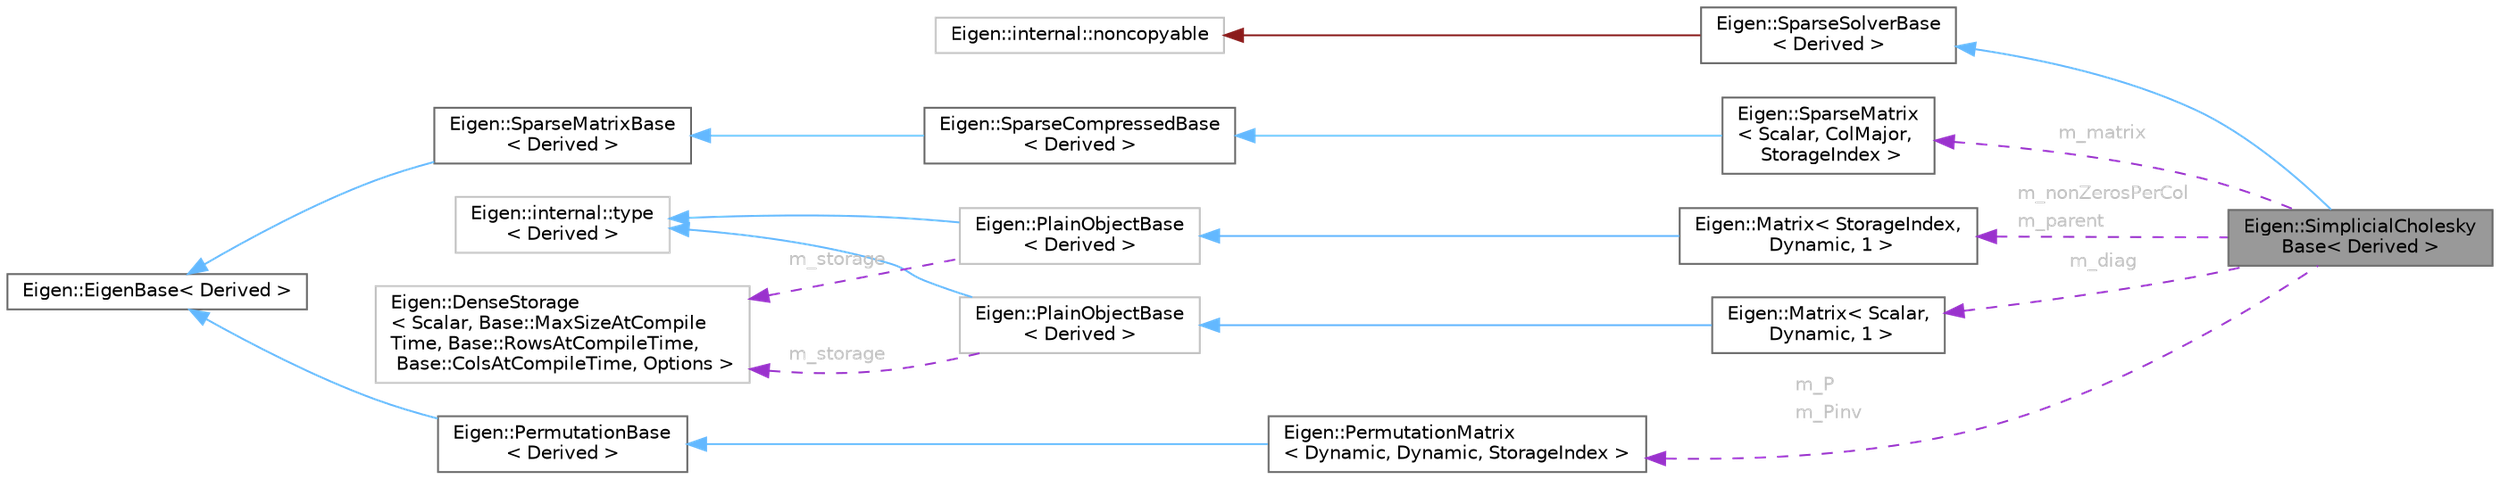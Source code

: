 digraph "Eigen::SimplicialCholeskyBase&lt; Derived &gt;"
{
 // LATEX_PDF_SIZE
  bgcolor="transparent";
  edge [fontname=Helvetica,fontsize=10,labelfontname=Helvetica,labelfontsize=10];
  node [fontname=Helvetica,fontsize=10,shape=box,height=0.2,width=0.4];
  rankdir="LR";
  Node1 [id="Node000001",label="Eigen::SimplicialCholesky\lBase\< Derived \>",height=0.2,width=0.4,color="gray40", fillcolor="grey60", style="filled", fontcolor="black",tooltip="A base class for direct sparse Cholesky factorizations."];
  Node2 -> Node1 [id="edge18_Node000001_Node000002",dir="back",color="steelblue1",style="solid",tooltip=" "];
  Node2 [id="Node000002",label="Eigen::SparseSolverBase\l\< Derived \>",height=0.2,width=0.4,color="gray40", fillcolor="white", style="filled",URL="$classEigen_1_1SparseSolverBase.html",tooltip="A base class for sparse solvers."];
  Node3 -> Node2 [id="edge19_Node000002_Node000003",dir="back",color="firebrick4",style="solid",tooltip=" "];
  Node3 [id="Node000003",label="Eigen::internal::noncopyable",height=0.2,width=0.4,color="grey75", fillcolor="white", style="filled",URL="$classEigen_1_1internal_1_1noncopyable.html",tooltip=" "];
  Node4 -> Node1 [id="edge20_Node000001_Node000004",dir="back",color="darkorchid3",style="dashed",tooltip=" ",label=<<TABLE CELLBORDER="0" BORDER="0"><TR><TD VALIGN="top" ALIGN="LEFT" CELLPADDING="1" CELLSPACING="0">m_matrix</TD></TR>
</TABLE>> ,fontcolor="grey" ];
  Node4 [id="Node000004",label="Eigen::SparseMatrix\l\< Scalar, ColMajor,\l StorageIndex \>",height=0.2,width=0.4,color="gray40", fillcolor="white", style="filled",URL="$classEigen_1_1SparseMatrix.html",tooltip=" "];
  Node5 -> Node4 [id="edge21_Node000004_Node000005",dir="back",color="steelblue1",style="solid",tooltip=" "];
  Node5 [id="Node000005",label="Eigen::SparseCompressedBase\l\< Derived \>",height=0.2,width=0.4,color="gray40", fillcolor="white", style="filled",URL="$classEigen_1_1SparseCompressedBase.html",tooltip="Common base class for sparse [compressed]-{row|column}-storage format."];
  Node6 -> Node5 [id="edge22_Node000005_Node000006",dir="back",color="steelblue1",style="solid",tooltip=" "];
  Node6 [id="Node000006",label="Eigen::SparseMatrixBase\l\< Derived \>",height=0.2,width=0.4,color="gray40", fillcolor="white", style="filled",URL="$classEigen_1_1SparseMatrixBase.html",tooltip="Base class of any sparse matrices or sparse expressions."];
  Node7 -> Node6 [id="edge23_Node000006_Node000007",dir="back",color="steelblue1",style="solid",tooltip=" "];
  Node7 [id="Node000007",label="Eigen::EigenBase\< Derived \>",height=0.2,width=0.4,color="gray40", fillcolor="white", style="filled",URL="$structEigen_1_1EigenBase.html",tooltip=" "];
  Node8 -> Node1 [id="edge24_Node000001_Node000008",dir="back",color="darkorchid3",style="dashed",tooltip=" ",label=<<TABLE CELLBORDER="0" BORDER="0"><TR><TD VALIGN="top" ALIGN="LEFT" CELLPADDING="1" CELLSPACING="0">m_diag</TD></TR>
</TABLE>> ,fontcolor="grey" ];
  Node8 [id="Node000008",label="Eigen::Matrix\< Scalar,\l Dynamic, 1 \>",height=0.2,width=0.4,color="gray40", fillcolor="white", style="filled",URL="$classEigen_1_1Matrix.html",tooltip=" "];
  Node9 -> Node8 [id="edge25_Node000008_Node000009",dir="back",color="steelblue1",style="solid",tooltip=" "];
  Node9 [id="Node000009",label="Eigen::PlainObjectBase\l\< Derived \>",height=0.2,width=0.4,color="grey75", fillcolor="white", style="filled",URL="$classEigen_1_1PlainObjectBase.html",tooltip=" "];
  Node10 -> Node9 [id="edge26_Node000009_Node000010",dir="back",color="steelblue1",style="solid",tooltip=" "];
  Node10 [id="Node000010",label="Eigen::internal::type\l\< Derived \>",height=0.2,width=0.4,color="grey75", fillcolor="white", style="filled",URL="$structEigen_1_1internal_1_1dense__xpr__base.html",tooltip=" "];
  Node11 -> Node9 [id="edge27_Node000009_Node000011",dir="back",color="darkorchid3",style="dashed",tooltip=" ",label=<<TABLE CELLBORDER="0" BORDER="0"><TR><TD VALIGN="top" ALIGN="LEFT" CELLPADDING="1" CELLSPACING="0">m_storage</TD></TR>
</TABLE>> ,fontcolor="grey" ];
  Node11 [id="Node000011",label="Eigen::DenseStorage\l\< Scalar, Base::MaxSizeAtCompile\lTime, Base::RowsAtCompileTime,\l Base::ColsAtCompileTime, Options \>",height=0.2,width=0.4,color="grey75", fillcolor="white", style="filled",URL="$classEigen_1_1DenseStorage.html",tooltip=" "];
  Node12 -> Node1 [id="edge28_Node000001_Node000012",dir="back",color="darkorchid3",style="dashed",tooltip=" ",label=<<TABLE CELLBORDER="0" BORDER="0"><TR><TD VALIGN="top" ALIGN="LEFT" CELLPADDING="1" CELLSPACING="0">m_nonZerosPerCol</TD></TR>
<TR><TD VALIGN="top" ALIGN="LEFT" CELLPADDING="1" CELLSPACING="0">m_parent</TD></TR>
</TABLE>> ,fontcolor="grey" ];
  Node12 [id="Node000012",label="Eigen::Matrix\< StorageIndex,\l Dynamic, 1 \>",height=0.2,width=0.4,color="gray40", fillcolor="white", style="filled",URL="$classEigen_1_1Matrix.html",tooltip=" "];
  Node13 -> Node12 [id="edge29_Node000012_Node000013",dir="back",color="steelblue1",style="solid",tooltip=" "];
  Node13 [id="Node000013",label="Eigen::PlainObjectBase\l\< Derived \>",height=0.2,width=0.4,color="grey75", fillcolor="white", style="filled",URL="$classEigen_1_1PlainObjectBase.html",tooltip=" "];
  Node10 -> Node13 [id="edge30_Node000013_Node000010",dir="back",color="steelblue1",style="solid",tooltip=" "];
  Node11 -> Node13 [id="edge31_Node000013_Node000011",dir="back",color="darkorchid3",style="dashed",tooltip=" ",label=<<TABLE CELLBORDER="0" BORDER="0"><TR><TD VALIGN="top" ALIGN="LEFT" CELLPADDING="1" CELLSPACING="0">m_storage</TD></TR>
</TABLE>> ,fontcolor="grey" ];
  Node14 -> Node1 [id="edge32_Node000001_Node000014",dir="back",color="darkorchid3",style="dashed",tooltip=" ",label=<<TABLE CELLBORDER="0" BORDER="0"><TR><TD VALIGN="top" ALIGN="LEFT" CELLPADDING="1" CELLSPACING="0">m_P</TD></TR>
<TR><TD VALIGN="top" ALIGN="LEFT" CELLPADDING="1" CELLSPACING="0">m_Pinv</TD></TR>
</TABLE>> ,fontcolor="grey" ];
  Node14 [id="Node000014",label="Eigen::PermutationMatrix\l\< Dynamic, Dynamic, StorageIndex \>",height=0.2,width=0.4,color="gray40", fillcolor="white", style="filled",URL="$classEigen_1_1PermutationMatrix.html",tooltip=" "];
  Node15 -> Node14 [id="edge33_Node000014_Node000015",dir="back",color="steelblue1",style="solid",tooltip=" "];
  Node15 [id="Node000015",label="Eigen::PermutationBase\l\< Derived \>",height=0.2,width=0.4,color="gray40", fillcolor="white", style="filled",URL="$classEigen_1_1PermutationBase.html",tooltip="Base class for permutations."];
  Node7 -> Node15 [id="edge34_Node000015_Node000007",dir="back",color="steelblue1",style="solid",tooltip=" "];
}
